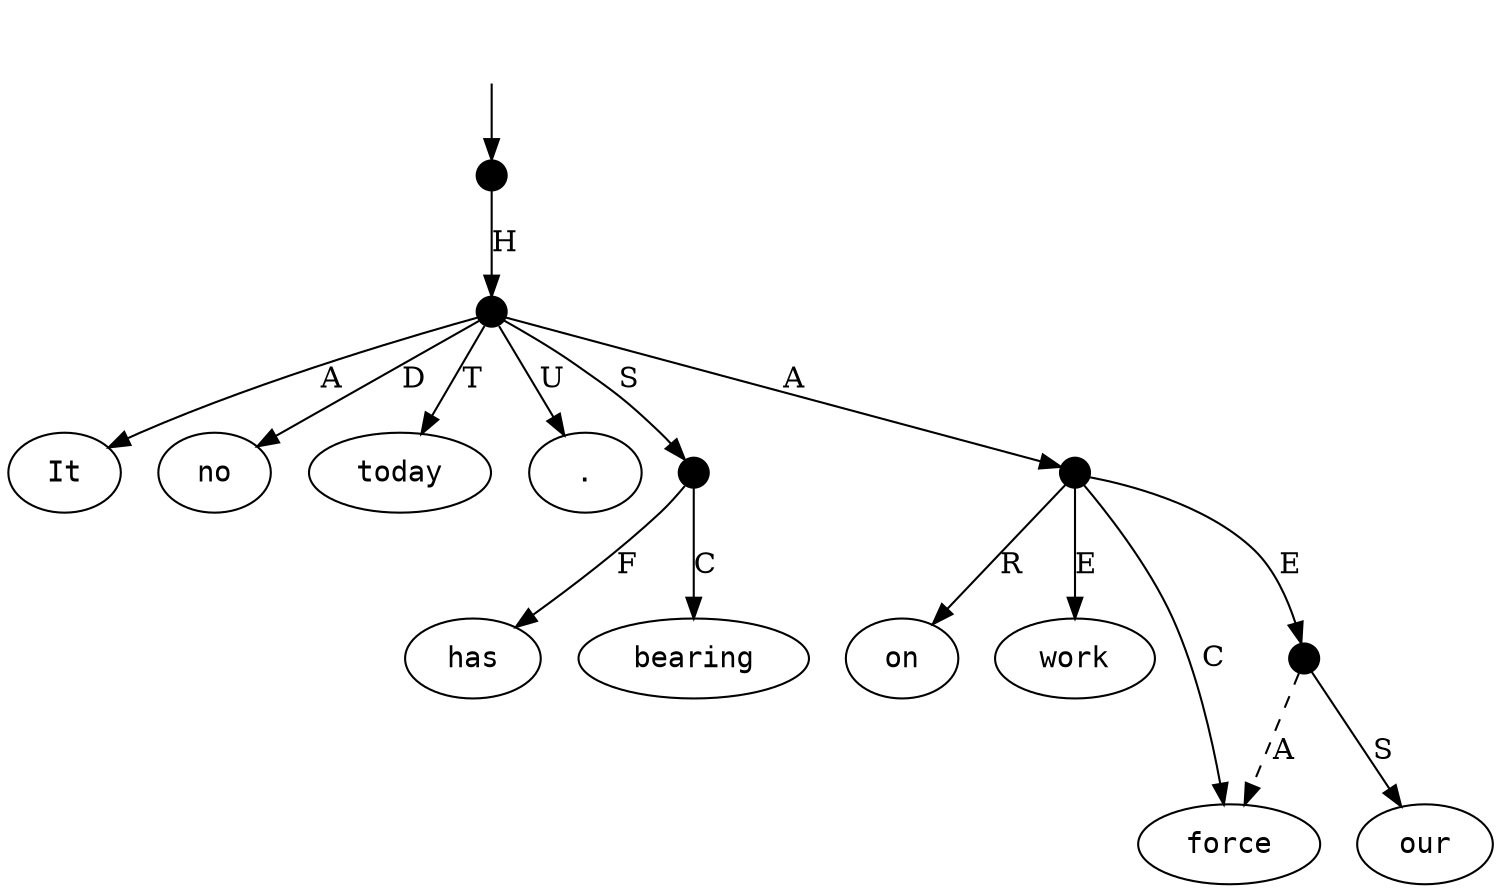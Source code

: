 digraph "20003030" {
  top [ style=invis ];
  top -> 10;
  0 [ label=<<table align="center" border="0" cellspacing="0"><tr><td colspan="2"><font face="Courier">It</font></td></tr></table>> ];
  1 [ label=<<table align="center" border="0" cellspacing="0"><tr><td colspan="2"><font face="Courier">has</font></td></tr></table>> ];
  2 [ label=<<table align="center" border="0" cellspacing="0"><tr><td colspan="2"><font face="Courier">no</font></td></tr></table>> ];
  3 [ label=<<table align="center" border="0" cellspacing="0"><tr><td colspan="2"><font face="Courier">bearing</font></td></tr></table>> ];
  4 [ label=<<table align="center" border="0" cellspacing="0"><tr><td colspan="2"><font face="Courier">on</font></td></tr></table>> ];
  5 [ label=<<table align="center" border="0" cellspacing="0"><tr><td colspan="2"><font face="Courier">our</font></td></tr></table>> ];
  6 [ label=<<table align="center" border="0" cellspacing="0"><tr><td colspan="2"><font face="Courier">work</font></td></tr></table>> ];
  7 [ label=<<table align="center" border="0" cellspacing="0"><tr><td colspan="2"><font face="Courier">force</font></td></tr></table>> ];
  8 [ label=<<table align="center" border="0" cellspacing="0"><tr><td colspan="2"><font face="Courier">today</font></td></tr></table>> ];
  9 [ label=<<table align="center" border="0" cellspacing="0"><tr><td colspan="2"><font face="Courier">.</font></td></tr></table>> ];
  10 [ shape=point, width=0.2 ];
  11 [ shape=point, width=0.2 ];
  12 [ shape=point, width=0.2 ];
  13 [ shape=point, width=0.2 ];
  14 [ shape=point, width=0.2 ];
  11 -> 0 [ label="A" ];
  13 -> 4 [ label="R" ];
  13 -> 6 [ label="E" ];
  13 -> 7 [ label="C" ];
  13 -> 14 [ label="E" ];
  11 -> 8 [ label="T" ];
  11 -> 12 [ label="S" ];
  10 -> 11 [ label="H" ];
  14 -> 7 [ label="A", style=dashed ];
  12 -> 1 [ label="F" ];
  11 -> 2 [ label="D" ];
  11 -> 13 [ label="A" ];
  11 -> 9 [ label="U" ];
  14 -> 5 [ label="S" ];
  12 -> 3 [ label="C" ];
}

